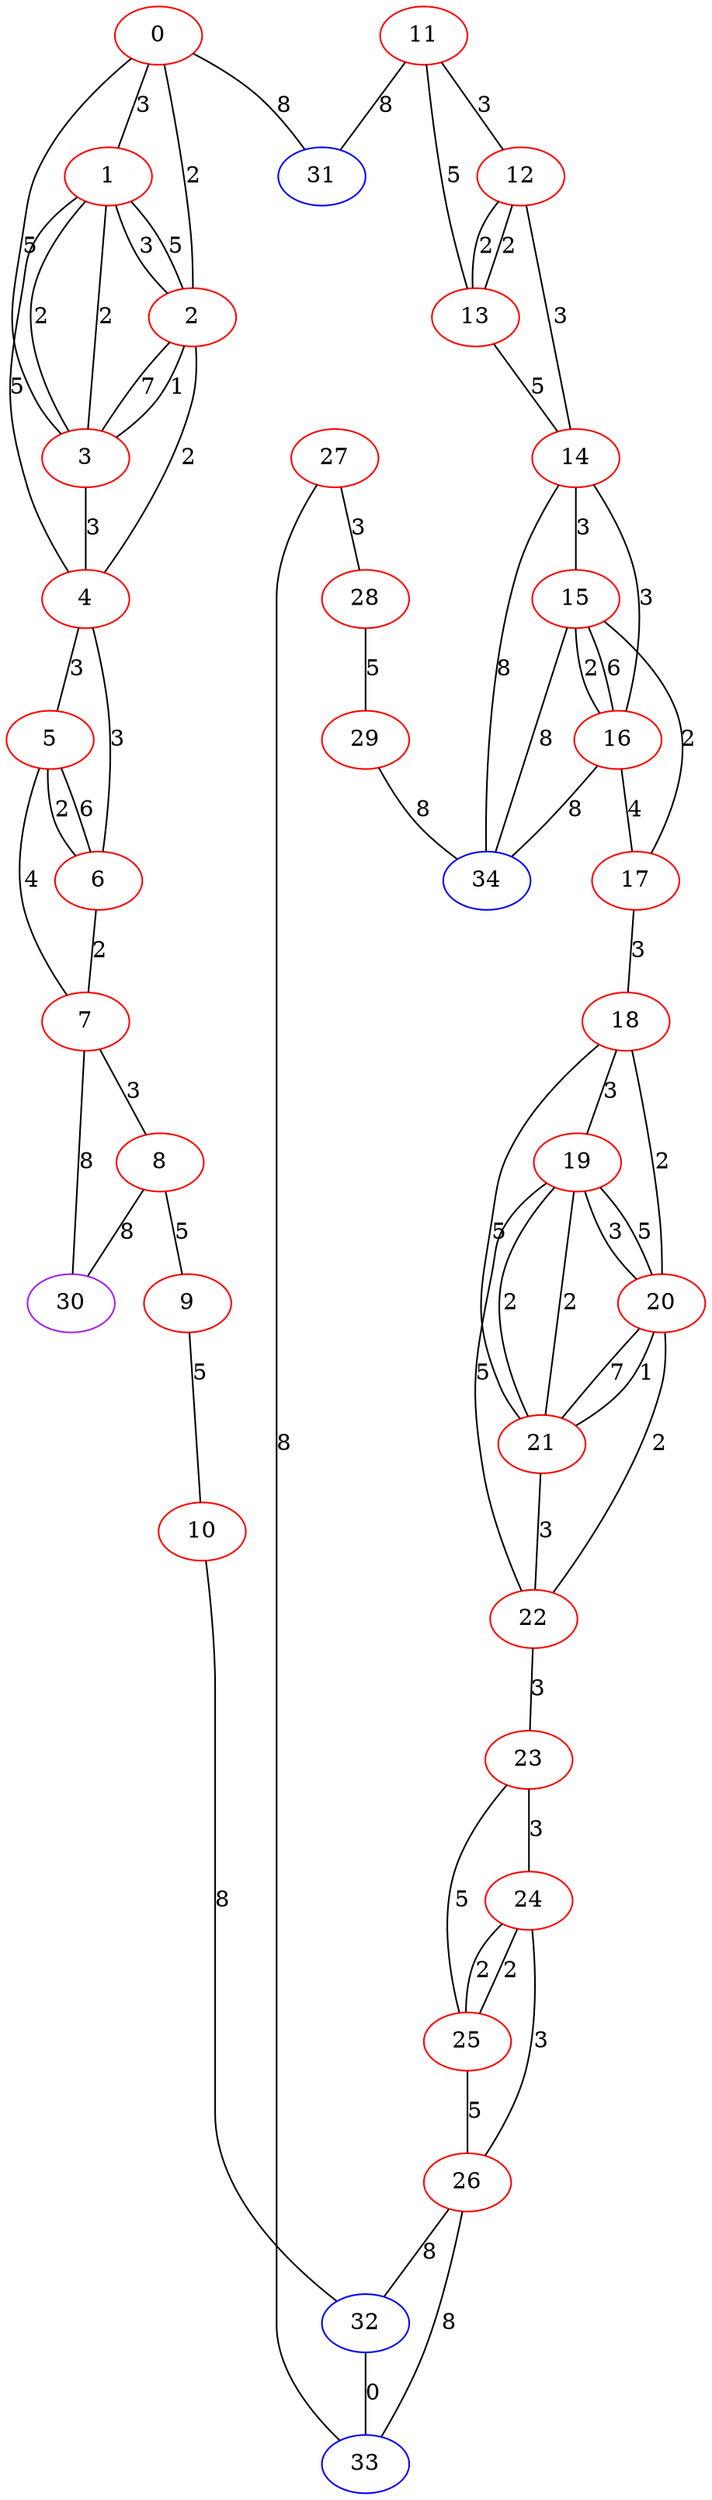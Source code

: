 graph "" {
0 [color=red, weight=1];
1 [color=red, weight=1];
2 [color=red, weight=1];
3 [color=red, weight=1];
4 [color=red, weight=1];
5 [color=red, weight=1];
6 [color=red, weight=1];
7 [color=red, weight=1];
8 [color=red, weight=1];
9 [color=red, weight=1];
10 [color=red, weight=1];
11 [color=red, weight=1];
12 [color=red, weight=1];
13 [color=red, weight=1];
14 [color=red, weight=1];
15 [color=red, weight=1];
16 [color=red, weight=1];
17 [color=red, weight=1];
18 [color=red, weight=1];
19 [color=red, weight=1];
20 [color=red, weight=1];
21 [color=red, weight=1];
22 [color=red, weight=1];
23 [color=red, weight=1];
24 [color=red, weight=1];
25 [color=red, weight=1];
26 [color=red, weight=1];
27 [color=red, weight=1];
28 [color=red, weight=1];
29 [color=red, weight=1];
30 [color=purple, weight=4];
31 [color=blue, weight=3];
32 [color=blue, weight=3];
33 [color=blue, weight=3];
34 [color=blue, weight=3];
0 -- 1  [key=0, label=3];
0 -- 2  [key=0, label=2];
0 -- 3  [key=0, label=5];
0 -- 31  [key=0, label=8];
1 -- 2  [key=0, label=5];
1 -- 2  [key=1, label=3];
1 -- 3  [key=0, label=2];
1 -- 3  [key=1, label=2];
1 -- 4  [key=0, label=5];
2 -- 3  [key=0, label=7];
2 -- 3  [key=1, label=1];
2 -- 4  [key=0, label=2];
3 -- 4  [key=0, label=3];
4 -- 5  [key=0, label=3];
4 -- 6  [key=0, label=3];
5 -- 6  [key=0, label=6];
5 -- 6  [key=1, label=2];
5 -- 7  [key=0, label=4];
6 -- 7  [key=0, label=2];
7 -- 8  [key=0, label=3];
7 -- 30  [key=0, label=8];
8 -- 9  [key=0, label=5];
8 -- 30  [key=0, label=8];
9 -- 10  [key=0, label=5];
10 -- 32  [key=0, label=8];
11 -- 12  [key=0, label=3];
11 -- 13  [key=0, label=5];
11 -- 31  [key=0, label=8];
12 -- 13  [key=0, label=2];
12 -- 13  [key=1, label=2];
12 -- 14  [key=0, label=3];
13 -- 14  [key=0, label=5];
14 -- 16  [key=0, label=3];
14 -- 34  [key=0, label=8];
14 -- 15  [key=0, label=3];
15 -- 16  [key=0, label=2];
15 -- 16  [key=1, label=6];
15 -- 17  [key=0, label=2];
15 -- 34  [key=0, label=8];
16 -- 17  [key=0, label=4];
16 -- 34  [key=0, label=8];
17 -- 18  [key=0, label=3];
18 -- 19  [key=0, label=3];
18 -- 20  [key=0, label=2];
18 -- 21  [key=0, label=5];
19 -- 20  [key=0, label=5];
19 -- 20  [key=1, label=3];
19 -- 21  [key=0, label=2];
19 -- 21  [key=1, label=2];
19 -- 22  [key=0, label=5];
20 -- 21  [key=0, label=7];
20 -- 21  [key=1, label=1];
20 -- 22  [key=0, label=2];
21 -- 22  [key=0, label=3];
22 -- 23  [key=0, label=3];
23 -- 24  [key=0, label=3];
23 -- 25  [key=0, label=5];
24 -- 25  [key=0, label=2];
24 -- 25  [key=1, label=2];
24 -- 26  [key=0, label=3];
25 -- 26  [key=0, label=5];
26 -- 33  [key=0, label=8];
26 -- 32  [key=0, label=8];
27 -- 33  [key=0, label=8];
27 -- 28  [key=0, label=3];
28 -- 29  [key=0, label=5];
29 -- 34  [key=0, label=8];
32 -- 33  [key=0, label=0];
}
